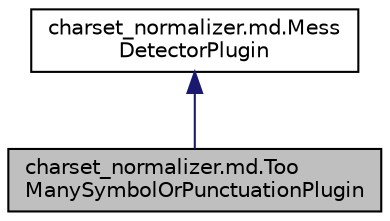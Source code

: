 digraph "charset_normalizer.md.TooManySymbolOrPunctuationPlugin"
{
 // LATEX_PDF_SIZE
  edge [fontname="Helvetica",fontsize="10",labelfontname="Helvetica",labelfontsize="10"];
  node [fontname="Helvetica",fontsize="10",shape=record];
  Node1 [label="charset_normalizer.md.Too\lManySymbolOrPunctuationPlugin",height=0.2,width=0.4,color="black", fillcolor="grey75", style="filled", fontcolor="black",tooltip=" "];
  Node2 -> Node1 [dir="back",color="midnightblue",fontsize="10",style="solid",fontname="Helvetica"];
  Node2 [label="charset_normalizer.md.Mess\lDetectorPlugin",height=0.2,width=0.4,color="black", fillcolor="white", style="filled",URL="$classcharset__normalizer_1_1md_1_1MessDetectorPlugin.html",tooltip=" "];
}
